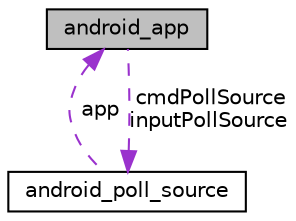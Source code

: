 digraph "android_app"
{
 // LATEX_PDF_SIZE
  edge [fontname="Helvetica",fontsize="10",labelfontname="Helvetica",labelfontsize="10"];
  node [fontname="Helvetica",fontsize="10",shape=record];
  Node1 [label="android_app",height=0.2,width=0.4,color="black", fillcolor="grey75", style="filled", fontcolor="black",tooltip=" "];
  Node2 -> Node1 [dir="back",color="darkorchid3",fontsize="10",style="dashed",label=" cmdPollSource\ninputPollSource" ,fontname="Helvetica"];
  Node2 [label="android_poll_source",height=0.2,width=0.4,color="black", fillcolor="white", style="filled",URL="$structandroid__poll__source.html",tooltip=" "];
  Node1 -> Node2 [dir="back",color="darkorchid3",fontsize="10",style="dashed",label=" app" ,fontname="Helvetica"];
}
